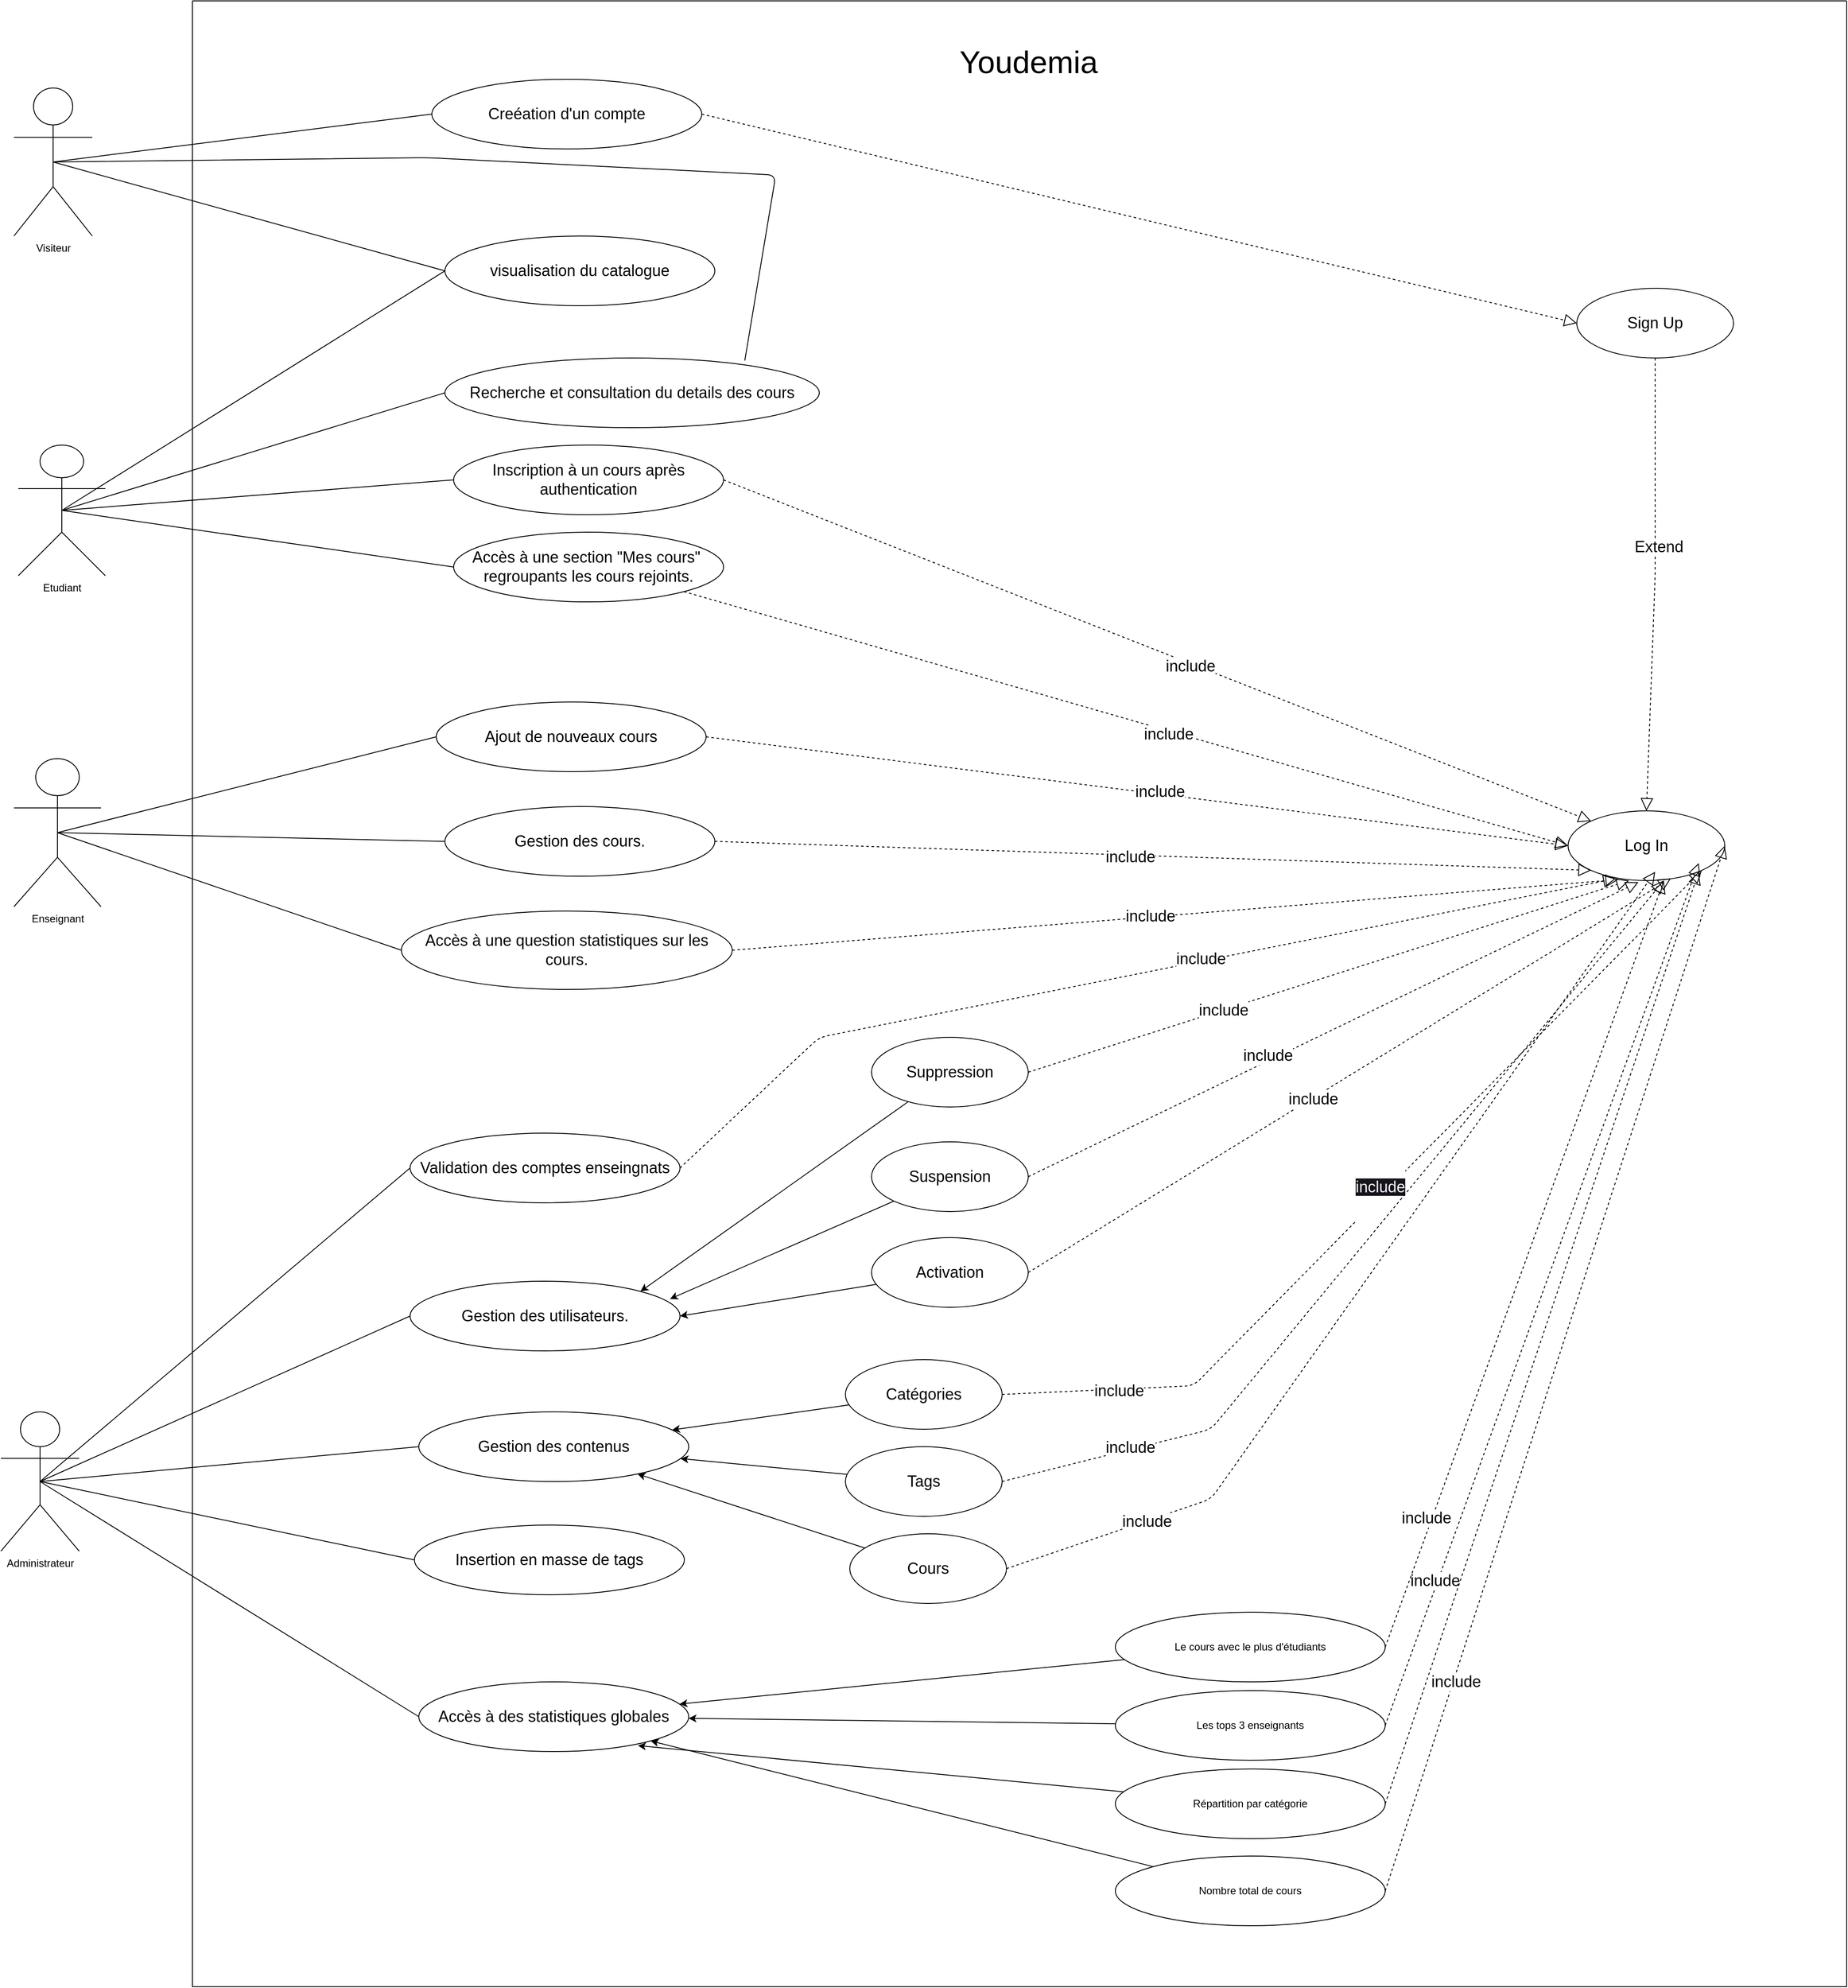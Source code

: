 <mxfile>
    <diagram id="NdAwrjkpHtVKGvw0Lvkc" name="Page-1">
        <mxGraphModel dx="1953" dy="1408" grid="1" gridSize="10" guides="1" tooltips="1" connect="1" arrows="1" fold="1" page="1" pageScale="1" pageWidth="850" pageHeight="1100" math="0" shadow="0">
            <root>
                <mxCell id="0"/>
                <mxCell id="1" parent="0"/>
                <mxCell id="2" value="Visiteur" style="shape=umlActor;verticalLabelPosition=bottom;verticalAlign=top;html=1;outlineConnect=0;" vertex="1" parent="1">
                    <mxGeometry x="85" y="130" width="90" height="170" as="geometry"/>
                </mxCell>
                <mxCell id="3" value="Etudiant" style="shape=umlActor;verticalLabelPosition=bottom;verticalAlign=top;html=1;outlineConnect=0;" vertex="1" parent="1">
                    <mxGeometry x="90" y="540" width="100" height="150" as="geometry"/>
                </mxCell>
                <mxCell id="5" value="Enseignant" style="shape=umlActor;verticalLabelPosition=bottom;verticalAlign=top;html=1;outlineConnect=0;" vertex="1" parent="1">
                    <mxGeometry x="85" y="900" width="100" height="170" as="geometry"/>
                </mxCell>
                <mxCell id="6" value="Administrateur" style="shape=umlActor;verticalLabelPosition=bottom;verticalAlign=top;html=1;outlineConnect=0;" vertex="1" parent="1">
                    <mxGeometry x="70" y="1650" width="90" height="160" as="geometry"/>
                </mxCell>
                <mxCell id="8" value="" style="swimlane;startSize=0;" vertex="1" parent="1">
                    <mxGeometry x="290" y="30" width="1900" height="2280" as="geometry"/>
                </mxCell>
                <mxCell id="9" value="&lt;font style=&quot;font-size: 18px;&quot;&gt;Creéation d'un compte&lt;/font&gt;" style="ellipse;whiteSpace=wrap;html=1;" vertex="1" parent="8">
                    <mxGeometry x="275" y="90" width="310" height="80" as="geometry"/>
                </mxCell>
                <mxCell id="11" value="&lt;font style=&quot;font-size: 18px;&quot;&gt;visualisation du catalogue&lt;/font&gt;" style="ellipse;whiteSpace=wrap;html=1;" vertex="1" parent="8">
                    <mxGeometry x="290" y="270" width="310" height="80" as="geometry"/>
                </mxCell>
                <mxCell id="12" value="&lt;font style=&quot;font-size: 18px;&quot;&gt;Recherche et consultation du details des cours&lt;/font&gt;" style="ellipse;whiteSpace=wrap;html=1;" vertex="1" parent="8">
                    <mxGeometry x="290" y="410" width="430" height="80" as="geometry"/>
                </mxCell>
                <mxCell id="13" value="&lt;font style=&quot;font-size: 18px;&quot;&gt;Inscription à un cours après authentication&lt;/font&gt;" style="ellipse;whiteSpace=wrap;html=1;" vertex="1" parent="8">
                    <mxGeometry x="300" y="510" width="310" height="80" as="geometry"/>
                </mxCell>
                <mxCell id="14" value="&lt;font style=&quot;font-size: 18px;&quot;&gt;Accès à une section &quot;Mes cours&quot;&amp;nbsp; regroupants les cours rejoints.&lt;/font&gt;" style="ellipse;whiteSpace=wrap;html=1;" vertex="1" parent="8">
                    <mxGeometry x="300" y="610" width="310" height="80" as="geometry"/>
                </mxCell>
                <mxCell id="16" value="&lt;font style=&quot;font-size: 18px;&quot;&gt;Ajout de nouveaux cours&lt;/font&gt;" style="ellipse;whiteSpace=wrap;html=1;" vertex="1" parent="8">
                    <mxGeometry x="280" y="805" width="310" height="80" as="geometry"/>
                </mxCell>
                <mxCell id="17" value="&lt;font style=&quot;font-size: 18px;&quot;&gt;Gestion des cours.&lt;/font&gt;" style="ellipse;whiteSpace=wrap;html=1;" vertex="1" parent="8">
                    <mxGeometry x="290" y="925" width="310" height="80" as="geometry"/>
                </mxCell>
                <mxCell id="27" value="&lt;font style=&quot;font-size: 18px;&quot;&gt;Accès à une question statistiques sur les cours.&lt;/font&gt;" style="ellipse;whiteSpace=wrap;html=1;" vertex="1" parent="8">
                    <mxGeometry x="240" y="1045" width="380" height="90" as="geometry"/>
                </mxCell>
                <mxCell id="29" value="&lt;font style=&quot;font-size: 18px;&quot;&gt;Validation des comptes enseingnats&lt;/font&gt;" style="ellipse;whiteSpace=wrap;html=1;" vertex="1" parent="8">
                    <mxGeometry x="250" y="1300" width="310" height="80" as="geometry"/>
                </mxCell>
                <mxCell id="30" value="&lt;font style=&quot;font-size: 18px;&quot;&gt;Gestion des utilisateurs.&lt;/font&gt;" style="ellipse;whiteSpace=wrap;html=1;" vertex="1" parent="8">
                    <mxGeometry x="250" y="1470" width="310" height="80" as="geometry"/>
                </mxCell>
                <mxCell id="31" value="&lt;font style=&quot;font-size: 18px;&quot;&gt;Gestion des contenus&lt;/font&gt;" style="ellipse;whiteSpace=wrap;html=1;" vertex="1" parent="8">
                    <mxGeometry x="260" y="1620" width="310" height="80" as="geometry"/>
                </mxCell>
                <mxCell id="32" value="&lt;font style=&quot;font-size: 18px;&quot;&gt;Insertion en masse de tags&lt;/font&gt;" style="ellipse;whiteSpace=wrap;html=1;" vertex="1" parent="8">
                    <mxGeometry x="255" y="1750" width="310" height="80" as="geometry"/>
                </mxCell>
                <mxCell id="33" value="&lt;font style=&quot;font-size: 18px;&quot;&gt;Accès à des statistiques globales&lt;/font&gt;" style="ellipse;whiteSpace=wrap;html=1;" vertex="1" parent="8">
                    <mxGeometry x="260" y="1930" width="310" height="80" as="geometry"/>
                </mxCell>
                <mxCell id="71" style="edgeStyle=none;html=1;fontSize=18;" edge="1" parent="8" source="34" target="33">
                    <mxGeometry relative="1" as="geometry"/>
                </mxCell>
                <mxCell id="34" value="Les tops 3 enseignants" style="ellipse;whiteSpace=wrap;html=1;" vertex="1" parent="8">
                    <mxGeometry x="1060" y="1940" width="310" height="80" as="geometry"/>
                </mxCell>
                <mxCell id="70" style="edgeStyle=none;html=1;entryX=0.812;entryY=0.915;entryDx=0;entryDy=0;fontSize=18;entryPerimeter=0;" edge="1" parent="8" source="35" target="33">
                    <mxGeometry relative="1" as="geometry"/>
                </mxCell>
                <mxCell id="35" value="Répartition par catégorie" style="ellipse;whiteSpace=wrap;html=1;" vertex="1" parent="8">
                    <mxGeometry x="1060" y="2030" width="310" height="80" as="geometry"/>
                </mxCell>
                <mxCell id="69" style="edgeStyle=none;html=1;fontSize=18;" edge="1" parent="8" source="36" target="33">
                    <mxGeometry relative="1" as="geometry"/>
                </mxCell>
                <mxCell id="36" value="Nombre total de cours" style="ellipse;whiteSpace=wrap;html=1;" vertex="1" parent="8">
                    <mxGeometry x="1060" y="2130" width="310" height="80" as="geometry"/>
                </mxCell>
                <mxCell id="72" style="edgeStyle=none;html=1;fontSize=18;" edge="1" parent="8" source="37" target="33">
                    <mxGeometry relative="1" as="geometry"/>
                </mxCell>
                <mxCell id="37" value="Le cours avec le plus d'étudiants" style="ellipse;whiteSpace=wrap;html=1;" vertex="1" parent="8">
                    <mxGeometry x="1060" y="1850" width="310" height="80" as="geometry"/>
                </mxCell>
                <mxCell id="77" style="edgeStyle=none;html=1;entryX=0.963;entryY=0.255;entryDx=0;entryDy=0;entryPerimeter=0;fontSize=18;" edge="1" parent="8" source="38" target="30">
                    <mxGeometry relative="1" as="geometry"/>
                </mxCell>
                <mxCell id="38" value="&lt;font style=&quot;font-size: 18px;&quot;&gt;Suspension&lt;/font&gt;" style="ellipse;whiteSpace=wrap;html=1;" vertex="1" parent="8">
                    <mxGeometry x="780" y="1310" width="180" height="80" as="geometry"/>
                </mxCell>
                <mxCell id="74" style="edgeStyle=none;html=1;fontSize=18;" edge="1" parent="8" source="41" target="31">
                    <mxGeometry relative="1" as="geometry"/>
                </mxCell>
                <mxCell id="41" value="&lt;font style=&quot;font-size: 18px;&quot;&gt;Tags&lt;/font&gt;" style="ellipse;whiteSpace=wrap;html=1;" vertex="1" parent="8">
                    <mxGeometry x="750" y="1660" width="180" height="80" as="geometry"/>
                </mxCell>
                <mxCell id="75" style="edgeStyle=none;html=1;fontSize=18;" edge="1" parent="8" source="40" target="31">
                    <mxGeometry relative="1" as="geometry"/>
                </mxCell>
                <mxCell id="40" value="&lt;font style=&quot;font-size: 18px;&quot;&gt;Catégories&lt;/font&gt;" style="ellipse;whiteSpace=wrap;html=1;" vertex="1" parent="8">
                    <mxGeometry x="750" y="1560" width="180" height="80" as="geometry"/>
                </mxCell>
                <mxCell id="78" style="edgeStyle=none;html=1;entryX=1;entryY=0.5;entryDx=0;entryDy=0;fontSize=18;" edge="1" parent="8" source="39" target="30">
                    <mxGeometry relative="1" as="geometry"/>
                </mxCell>
                <mxCell id="39" value="&lt;font style=&quot;font-size: 18px;&quot;&gt;Activation&lt;/font&gt;" style="ellipse;whiteSpace=wrap;html=1;" vertex="1" parent="8">
                    <mxGeometry x="780" y="1420" width="180" height="80" as="geometry"/>
                </mxCell>
                <mxCell id="73" style="edgeStyle=none;html=1;fontSize=18;" edge="1" parent="8" source="44" target="31">
                    <mxGeometry relative="1" as="geometry"/>
                </mxCell>
                <mxCell id="44" value="&lt;font style=&quot;font-size: 18px;&quot;&gt;Cours&lt;/font&gt;" style="ellipse;whiteSpace=wrap;html=1;" vertex="1" parent="8">
                    <mxGeometry x="755" y="1760" width="180" height="80" as="geometry"/>
                </mxCell>
                <mxCell id="76" style="edgeStyle=none;html=1;entryX=1;entryY=0;entryDx=0;entryDy=0;fontSize=18;" edge="1" parent="8" source="43" target="30">
                    <mxGeometry relative="1" as="geometry"/>
                </mxCell>
                <mxCell id="43" value="&lt;font style=&quot;font-size: 18px;&quot;&gt;Suppression&lt;/font&gt;" style="ellipse;whiteSpace=wrap;html=1;" vertex="1" parent="8">
                    <mxGeometry x="780" y="1190" width="180" height="80" as="geometry"/>
                </mxCell>
                <mxCell id="53" value="&lt;font style=&quot;font-size: 18px;&quot;&gt;Sign Up&lt;/font&gt;" style="ellipse;whiteSpace=wrap;html=1;" vertex="1" parent="8">
                    <mxGeometry x="1590" y="330" width="180" height="80" as="geometry"/>
                </mxCell>
                <mxCell id="54" value="&lt;font style=&quot;font-size: 18px;&quot;&gt;Log In&lt;/font&gt;" style="ellipse;whiteSpace=wrap;html=1;" vertex="1" parent="8">
                    <mxGeometry x="1580" y="930" width="180" height="80" as="geometry"/>
                </mxCell>
                <mxCell id="79" value="" style="endArrow=block;dashed=1;endFill=0;endSize=12;html=1;fontSize=18;entryX=0;entryY=0.5;entryDx=0;entryDy=0;exitX=1;exitY=0.5;exitDx=0;exitDy=0;" edge="1" parent="8" source="9" target="53">
                    <mxGeometry width="160" relative="1" as="geometry">
                        <mxPoint x="595" y="129" as="sourcePoint"/>
                        <mxPoint x="755" y="129" as="targetPoint"/>
                    </mxGeometry>
                </mxCell>
                <mxCell id="88" value="" style="endArrow=block;dashed=1;endFill=0;endSize=12;html=1;fontSize=18;entryX=0.5;entryY=0;entryDx=0;entryDy=0;exitX=0.5;exitY=1;exitDx=0;exitDy=0;" edge="1" parent="8" source="53" target="54">
                    <mxGeometry width="160" relative="1" as="geometry">
                        <mxPoint x="675" y="220" as="sourcePoint"/>
                        <mxPoint x="1680" y="460" as="targetPoint"/>
                        <Array as="points">
                            <mxPoint x="1680" y="660"/>
                        </Array>
                    </mxGeometry>
                </mxCell>
                <mxCell id="114" value="Extend" style="edgeLabel;html=1;align=center;verticalAlign=middle;resizable=0;points=[];fontSize=18;" vertex="1" connectable="0" parent="88">
                    <mxGeometry x="-0.171" y="4" relative="1" as="geometry">
                        <mxPoint y="1" as="offset"/>
                    </mxGeometry>
                </mxCell>
                <mxCell id="86" value="" style="endArrow=block;dashed=1;endFill=0;endSize=12;html=1;fontSize=18;entryX=0;entryY=0;entryDx=0;entryDy=0;exitX=1;exitY=0.5;exitDx=0;exitDy=0;" edge="1" parent="8" source="13" target="54">
                    <mxGeometry width="160" relative="1" as="geometry">
                        <mxPoint x="655" y="200" as="sourcePoint"/>
                        <mxPoint x="1660" y="440" as="targetPoint"/>
                    </mxGeometry>
                </mxCell>
                <mxCell id="99" value="include" style="edgeLabel;html=1;align=center;verticalAlign=middle;resizable=0;points=[];fontSize=18;" vertex="1" connectable="0" parent="86">
                    <mxGeometry x="0.079" y="-3" relative="1" as="geometry">
                        <mxPoint x="-1" as="offset"/>
                    </mxGeometry>
                </mxCell>
                <mxCell id="87" value="" style="endArrow=block;dashed=1;endFill=0;endSize=12;html=1;fontSize=18;entryX=0;entryY=0.5;entryDx=0;entryDy=0;exitX=1;exitY=1;exitDx=0;exitDy=0;" edge="1" parent="8" source="14" target="54">
                    <mxGeometry width="160" relative="1" as="geometry">
                        <mxPoint x="665" y="210" as="sourcePoint"/>
                        <mxPoint x="1670" y="450" as="targetPoint"/>
                    </mxGeometry>
                </mxCell>
                <mxCell id="100" value="include" style="edgeLabel;html=1;align=center;verticalAlign=middle;resizable=0;points=[];fontSize=18;" vertex="1" connectable="0" parent="87">
                    <mxGeometry x="0.098" y="-3" relative="1" as="geometry">
                        <mxPoint as="offset"/>
                    </mxGeometry>
                </mxCell>
                <mxCell id="85" value="" style="endArrow=block;dashed=1;endFill=0;endSize=12;html=1;fontSize=18;exitX=1;exitY=0.5;exitDx=0;exitDy=0;entryX=0;entryY=0.5;entryDx=0;entryDy=0;" edge="1" parent="8" source="16" target="54">
                    <mxGeometry width="160" relative="1" as="geometry">
                        <mxPoint x="645" y="190" as="sourcePoint"/>
                        <mxPoint x="1600" y="1460" as="targetPoint"/>
                    </mxGeometry>
                </mxCell>
                <mxCell id="101" value="include" style="edgeLabel;html=1;align=center;verticalAlign=middle;resizable=0;points=[];fontSize=18;" vertex="1" connectable="0" parent="85">
                    <mxGeometry x="0.052" y="3" relative="1" as="geometry">
                        <mxPoint as="offset"/>
                    </mxGeometry>
                </mxCell>
                <mxCell id="84" value="" style="endArrow=block;dashed=1;endFill=0;endSize=12;html=1;fontSize=18;entryX=0;entryY=1;entryDx=0;entryDy=0;exitX=1;exitY=0.5;exitDx=0;exitDy=0;" edge="1" parent="8" source="17" target="54">
                    <mxGeometry width="160" relative="1" as="geometry">
                        <mxPoint x="635" y="180" as="sourcePoint"/>
                        <mxPoint x="1640" y="420" as="targetPoint"/>
                    </mxGeometry>
                </mxCell>
                <mxCell id="102" value="include" style="edgeLabel;html=1;align=center;verticalAlign=middle;resizable=0;points=[];fontSize=18;" vertex="1" connectable="0" parent="84">
                    <mxGeometry x="-0.053" y="-2" relative="1" as="geometry">
                        <mxPoint as="offset"/>
                    </mxGeometry>
                </mxCell>
                <mxCell id="83" value="" style="endArrow=block;dashed=1;endFill=0;endSize=12;html=1;fontSize=18;entryX=0.32;entryY=0.987;entryDx=0;entryDy=0;exitX=1;exitY=0.5;exitDx=0;exitDy=0;entryPerimeter=0;" edge="1" parent="8" source="27" target="54">
                    <mxGeometry width="160" relative="1" as="geometry">
                        <mxPoint x="625" y="170" as="sourcePoint"/>
                        <mxPoint x="1630" y="410" as="targetPoint"/>
                    </mxGeometry>
                </mxCell>
                <mxCell id="103" value="include" style="edgeLabel;html=1;align=center;verticalAlign=middle;resizable=0;points=[];fontSize=18;" vertex="1" connectable="0" parent="83">
                    <mxGeometry x="-0.057" y="1" relative="1" as="geometry">
                        <mxPoint as="offset"/>
                    </mxGeometry>
                </mxCell>
                <mxCell id="82" value="" style="endArrow=block;dashed=1;endFill=0;endSize=12;html=1;fontSize=18;exitX=1;exitY=0.5;exitDx=0;exitDy=0;entryX=0.305;entryY=0.972;entryDx=0;entryDy=0;entryPerimeter=0;" edge="1" parent="8" source="29" target="54">
                    <mxGeometry width="160" relative="1" as="geometry">
                        <mxPoint x="615" y="160" as="sourcePoint"/>
                        <mxPoint x="1640" y="910" as="targetPoint"/>
                        <Array as="points">
                            <mxPoint x="720" y="1190"/>
                        </Array>
                    </mxGeometry>
                </mxCell>
                <mxCell id="104" value="include" style="edgeLabel;html=1;align=center;verticalAlign=middle;resizable=0;points=[];fontSize=18;" vertex="1" connectable="0" parent="82">
                    <mxGeometry x="0.157" y="3" relative="1" as="geometry">
                        <mxPoint as="offset"/>
                    </mxGeometry>
                </mxCell>
                <mxCell id="92" value="&#10;&lt;span style=&quot;color: rgb(240, 240, 240); font-family: Helvetica; font-size: 18px; font-style: normal; font-variant-ligatures: normal; font-variant-caps: normal; font-weight: 400; letter-spacing: normal; orphans: 2; text-align: center; text-indent: 0px; text-transform: none; widows: 2; word-spacing: 0px; -webkit-text-stroke-width: 0px; background-color: rgb(24, 20, 29); text-decoration-thickness: initial; text-decoration-style: initial; text-decoration-color: initial; float: none; display: inline !important;&quot;&gt;include&lt;/span&gt;&#10;&#10;" style="endArrow=block;dashed=1;endFill=0;endSize=12;html=1;fontSize=18;exitX=1;exitY=0.5;exitDx=0;exitDy=0;entryX=1;entryY=1;entryDx=0;entryDy=0;" edge="1" parent="8" source="40" target="54">
                    <mxGeometry width="160" relative="1" as="geometry">
                        <mxPoint x="1160.0" y="1340" as="sourcePoint"/>
                        <mxPoint x="1675" y="1040" as="targetPoint"/>
                        <Array as="points">
                            <mxPoint x="1150" y="1590"/>
                        </Array>
                    </mxGeometry>
                </mxCell>
                <mxCell id="108" value="include" style="edgeLabel;html=1;align=center;verticalAlign=middle;resizable=0;points=[];fontSize=18;" vertex="1" connectable="0" parent="92">
                    <mxGeometry x="-0.746" y="-2" relative="1" as="geometry">
                        <mxPoint as="offset"/>
                    </mxGeometry>
                </mxCell>
                <mxCell id="91" value="" style="endArrow=block;dashed=1;endFill=0;endSize=12;html=1;fontSize=18;exitX=1;exitY=0.5;exitDx=0;exitDy=0;entryX=0.656;entryY=0.969;entryDx=0;entryDy=0;entryPerimeter=0;" edge="1" parent="8" source="39" target="54">
                    <mxGeometry width="160" relative="1" as="geometry">
                        <mxPoint x="1150.0" y="1330" as="sourcePoint"/>
                        <mxPoint x="1665" y="1030" as="targetPoint"/>
                    </mxGeometry>
                </mxCell>
                <mxCell id="107" value="include" style="edgeLabel;html=1;align=center;verticalAlign=middle;resizable=0;points=[];fontSize=18;" vertex="1" connectable="0" parent="91">
                    <mxGeometry x="-0.115" y="-1" relative="1" as="geometry">
                        <mxPoint as="offset"/>
                    </mxGeometry>
                </mxCell>
                <mxCell id="90" value="" style="endArrow=block;dashed=1;endFill=0;endSize=12;html=1;fontSize=18;exitX=1;exitY=0.5;exitDx=0;exitDy=0;entryX=0.449;entryY=1.023;entryDx=0;entryDy=0;entryPerimeter=0;" edge="1" parent="8" source="38" target="54">
                    <mxGeometry width="160" relative="1" as="geometry">
                        <mxPoint x="1140.0" y="1320" as="sourcePoint"/>
                        <mxPoint x="1655" y="1020" as="targetPoint"/>
                    </mxGeometry>
                </mxCell>
                <mxCell id="106" value="include" style="edgeLabel;html=1;align=center;verticalAlign=middle;resizable=0;points=[];fontSize=18;" vertex="1" connectable="0" parent="90">
                    <mxGeometry x="-0.209" y="6" relative="1" as="geometry">
                        <mxPoint as="offset"/>
                    </mxGeometry>
                </mxCell>
                <mxCell id="89" value="" style="endArrow=block;dashed=1;endFill=0;endSize=12;html=1;fontSize=18;exitX=1;exitY=0.5;exitDx=0;exitDy=0;" edge="1" parent="8" source="43">
                    <mxGeometry width="160" relative="1" as="geometry">
                        <mxPoint x="570.0" y="1350" as="sourcePoint"/>
                        <mxPoint x="1650" y="1010" as="targetPoint"/>
                    </mxGeometry>
                </mxCell>
                <mxCell id="105" value="include" style="edgeLabel;html=1;align=center;verticalAlign=middle;resizable=0;points=[];fontSize=18;" vertex="1" connectable="0" parent="89">
                    <mxGeometry x="-0.348" y="1" relative="1" as="geometry">
                        <mxPoint x="-1" y="1" as="offset"/>
                    </mxGeometry>
                </mxCell>
                <mxCell id="95" value="" style="endArrow=block;dashed=1;endFill=0;endSize=12;html=1;fontSize=18;exitX=1;exitY=0.5;exitDx=0;exitDy=0;entryX=1;entryY=0.5;entryDx=0;entryDy=0;" edge="1" parent="8" source="36" target="54">
                    <mxGeometry width="160" relative="1" as="geometry">
                        <mxPoint x="1190.0" y="1370" as="sourcePoint"/>
                        <mxPoint x="1705" y="1070" as="targetPoint"/>
                    </mxGeometry>
                </mxCell>
                <mxCell id="113" value="include" style="edgeLabel;html=1;align=center;verticalAlign=middle;resizable=0;points=[];fontSize=18;" vertex="1" connectable="0" parent="95">
                    <mxGeometry x="-0.598" y="-2" relative="1" as="geometry">
                        <mxPoint as="offset"/>
                    </mxGeometry>
                </mxCell>
                <mxCell id="93" value="" style="endArrow=block;dashed=1;endFill=0;endSize=12;html=1;fontSize=18;exitX=1;exitY=0.5;exitDx=0;exitDy=0;" edge="1" parent="8" source="34">
                    <mxGeometry width="160" relative="1" as="geometry">
                        <mxPoint x="1422.5" y="2070" as="sourcePoint"/>
                        <mxPoint x="1730" y="990" as="targetPoint"/>
                    </mxGeometry>
                </mxCell>
                <mxCell id="112" value="include" style="edgeLabel;html=1;align=center;verticalAlign=middle;resizable=0;points=[];fontSize=18;" vertex="1" connectable="0" parent="93">
                    <mxGeometry x="-0.667" y="3" relative="1" as="geometry">
                        <mxPoint as="offset"/>
                    </mxGeometry>
                </mxCell>
                <mxCell id="94" value="" style="endArrow=block;dashed=1;endFill=0;endSize=12;html=1;fontSize=18;exitX=1;exitY=0.5;exitDx=0;exitDy=0;" edge="1" parent="8" source="35">
                    <mxGeometry width="160" relative="1" as="geometry">
                        <mxPoint x="1320.0" y="2060" as="sourcePoint"/>
                        <mxPoint x="1730" y="1000" as="targetPoint"/>
                    </mxGeometry>
                </mxCell>
                <mxCell id="45" value="&lt;font style=&quot;font-size: 36px;&quot;&gt;Youdemia&lt;/font&gt;" style="text;html=1;align=center;verticalAlign=middle;resizable=0;points=[];autosize=1;strokeColor=none;fillColor=none;fontSize=18;" vertex="1" parent="1">
                    <mxGeometry x="1160" y="70" width="180" height="60" as="geometry"/>
                </mxCell>
                <mxCell id="49" value="" style="endArrow=none;html=1;fontSize=36;exitX=0.5;exitY=0.5;exitDx=0;exitDy=0;exitPerimeter=0;entryX=0;entryY=0.5;entryDx=0;entryDy=0;" edge="1" parent="1" source="3" target="11">
                    <mxGeometry width="50" height="50" relative="1" as="geometry">
                        <mxPoint x="190" y="730" as="sourcePoint"/>
                        <mxPoint x="530" y="360" as="targetPoint"/>
                    </mxGeometry>
                </mxCell>
                <mxCell id="51" value="" style="endArrow=none;html=1;fontSize=36;exitX=0.5;exitY=0.5;exitDx=0;exitDy=0;exitPerimeter=0;entryX=0;entryY=0.5;entryDx=0;entryDy=0;" edge="1" parent="1" source="2" target="9">
                    <mxGeometry width="50" height="50" relative="1" as="geometry">
                        <mxPoint x="120" y="250" as="sourcePoint"/>
                        <mxPoint x="520" y="170" as="targetPoint"/>
                        <Array as="points"/>
                    </mxGeometry>
                </mxCell>
                <mxCell id="56" value="" style="endArrow=none;html=1;fontSize=36;exitX=0.5;exitY=0.5;exitDx=0;exitDy=0;exitPerimeter=0;entryX=0;entryY=0.5;entryDx=0;entryDy=0;" edge="1" parent="1" source="3" target="12">
                    <mxGeometry width="50" height="50" relative="1" as="geometry">
                        <mxPoint x="200" y="740" as="sourcePoint"/>
                        <mxPoint x="540" y="490" as="targetPoint"/>
                    </mxGeometry>
                </mxCell>
                <mxCell id="58" value="" style="endArrow=none;html=1;fontSize=36;exitX=0.5;exitY=0.5;exitDx=0;exitDy=0;exitPerimeter=0;entryX=0;entryY=0.5;entryDx=0;entryDy=0;entryPerimeter=0;" edge="1" parent="1" source="3" target="14">
                    <mxGeometry width="50" height="50" relative="1" as="geometry">
                        <mxPoint x="200" y="780" as="sourcePoint"/>
                        <mxPoint x="550" y="690" as="targetPoint"/>
                    </mxGeometry>
                </mxCell>
                <mxCell id="55" value="" style="endArrow=none;html=1;fontSize=36;entryX=0.801;entryY=0.037;entryDx=0;entryDy=0;entryPerimeter=0;exitX=0.5;exitY=0.5;exitDx=0;exitDy=0;exitPerimeter=0;" edge="1" parent="1" source="2" target="12">
                    <mxGeometry width="50" height="50" relative="1" as="geometry">
                        <mxPoint x="190" y="300" as="sourcePoint"/>
                        <mxPoint x="530" y="240" as="targetPoint"/>
                        <Array as="points">
                            <mxPoint x="560" y="210"/>
                            <mxPoint x="960" y="230"/>
                            <mxPoint x="950" y="290"/>
                        </Array>
                    </mxGeometry>
                </mxCell>
                <mxCell id="60" value="" style="endArrow=none;html=1;fontSize=36;entryX=0;entryY=0.5;entryDx=0;entryDy=0;exitX=0.5;exitY=0.5;exitDx=0;exitDy=0;exitPerimeter=0;" edge="1" parent="1" source="5" target="27">
                    <mxGeometry width="50" height="50" relative="1" as="geometry">
                        <mxPoint x="220" y="820" as="sourcePoint"/>
                        <mxPoint x="570" y="530" as="targetPoint"/>
                    </mxGeometry>
                </mxCell>
                <mxCell id="61" value="" style="endArrow=none;html=1;fontSize=36;exitX=0.5;exitY=0.5;exitDx=0;exitDy=0;exitPerimeter=0;entryX=0;entryY=0.5;entryDx=0;entryDy=0;" edge="1" parent="1" source="5" target="17">
                    <mxGeometry width="50" height="50" relative="1" as="geometry">
                        <mxPoint x="230" y="830" as="sourcePoint"/>
                        <mxPoint x="540" y="955" as="targetPoint"/>
                    </mxGeometry>
                </mxCell>
                <mxCell id="62" value="" style="endArrow=none;html=1;fontSize=36;exitX=0.5;exitY=0.5;exitDx=0;exitDy=0;exitPerimeter=0;entryX=0;entryY=0.5;entryDx=0;entryDy=0;" edge="1" parent="1" source="5" target="16">
                    <mxGeometry width="50" height="50" relative="1" as="geometry">
                        <mxPoint x="140" y="970" as="sourcePoint"/>
                        <mxPoint x="520" y="840" as="targetPoint"/>
                    </mxGeometry>
                </mxCell>
                <mxCell id="63" value="" style="endArrow=none;html=1;fontSize=36;entryX=0;entryY=0.5;entryDx=0;entryDy=0;exitX=0.5;exitY=0.5;exitDx=0;exitDy=0;exitPerimeter=0;" edge="1" parent="1" source="6" target="29">
                    <mxGeometry width="50" height="50" relative="1" as="geometry">
                        <mxPoint x="145" y="920" as="sourcePoint"/>
                        <mxPoint x="560.0" y="1230" as="targetPoint"/>
                    </mxGeometry>
                </mxCell>
                <mxCell id="64" value="" style="endArrow=none;html=1;fontSize=36;entryX=0;entryY=0.5;entryDx=0;entryDy=0;exitX=0.5;exitY=0.5;exitDx=0;exitDy=0;exitPerimeter=0;" edge="1" parent="1" source="6" target="33">
                    <mxGeometry width="50" height="50" relative="1" as="geometry">
                        <mxPoint x="125" y="1740" as="sourcePoint"/>
                        <mxPoint x="560.0" y="1340" as="targetPoint"/>
                    </mxGeometry>
                </mxCell>
                <mxCell id="65" value="" style="endArrow=none;html=1;fontSize=36;entryX=0;entryY=0.5;entryDx=0;entryDy=0;exitX=0.5;exitY=0.5;exitDx=0;exitDy=0;exitPerimeter=0;" edge="1" parent="1" source="6" target="32">
                    <mxGeometry width="50" height="50" relative="1" as="geometry">
                        <mxPoint x="135" y="1750" as="sourcePoint"/>
                        <mxPoint x="570.0" y="1350" as="targetPoint"/>
                    </mxGeometry>
                </mxCell>
                <mxCell id="66" value="" style="endArrow=none;html=1;fontSize=36;entryX=0;entryY=0.5;entryDx=0;entryDy=0;exitX=0.5;exitY=0.5;exitDx=0;exitDy=0;exitPerimeter=0;" edge="1" parent="1" source="6" target="31">
                    <mxGeometry width="50" height="50" relative="1" as="geometry">
                        <mxPoint x="145" y="1760" as="sourcePoint"/>
                        <mxPoint x="580.0" y="1360" as="targetPoint"/>
                    </mxGeometry>
                </mxCell>
                <mxCell id="67" value="" style="endArrow=none;html=1;fontSize=36;entryX=0;entryY=0.5;entryDx=0;entryDy=0;exitX=0.5;exitY=0.5;exitDx=0;exitDy=0;exitPerimeter=0;" edge="1" parent="1" source="6" target="30">
                    <mxGeometry width="50" height="50" relative="1" as="geometry">
                        <mxPoint x="155" y="1770" as="sourcePoint"/>
                        <mxPoint x="590.0" y="1370" as="targetPoint"/>
                    </mxGeometry>
                </mxCell>
                <mxCell id="50" value="" style="endArrow=none;html=1;fontSize=36;exitX=0.5;exitY=0.5;exitDx=0;exitDy=0;exitPerimeter=0;entryX=0;entryY=0.5;entryDx=0;entryDy=0;" edge="1" parent="1" source="2" target="11">
                    <mxGeometry width="50" height="50" relative="1" as="geometry">
                        <mxPoint x="190" y="330" as="sourcePoint"/>
                        <mxPoint x="530" y="320" as="targetPoint"/>
                    </mxGeometry>
                </mxCell>
                <mxCell id="57" value="" style="endArrow=none;html=1;fontSize=36;exitX=0.5;exitY=0.5;exitDx=0;exitDy=0;exitPerimeter=0;entryX=0;entryY=0.5;entryDx=0;entryDy=0;" edge="1" parent="1" source="3" target="13">
                    <mxGeometry width="50" height="50" relative="1" as="geometry">
                        <mxPoint x="200" y="760" as="sourcePoint"/>
                        <mxPoint x="560" y="590" as="targetPoint"/>
                    </mxGeometry>
                </mxCell>
                <mxCell id="96" value="" style="endArrow=block;dashed=1;endFill=0;endSize=12;html=1;fontSize=18;exitX=1;exitY=0.5;exitDx=0;exitDy=0;" edge="1" parent="1" source="37">
                    <mxGeometry width="160" relative="1" as="geometry">
                        <mxPoint x="1490.0" y="1410" as="sourcePoint"/>
                        <mxPoint x="1980" y="1040" as="targetPoint"/>
                    </mxGeometry>
                </mxCell>
                <mxCell id="111" value="include" style="edgeLabel;html=1;align=center;verticalAlign=middle;resizable=0;points=[];fontSize=18;" vertex="1" connectable="0" parent="96">
                    <mxGeometry x="-0.667" y="7" relative="1" as="geometry">
                        <mxPoint y="1" as="offset"/>
                    </mxGeometry>
                </mxCell>
                <mxCell id="97" value="" style="endArrow=block;dashed=1;endFill=0;endSize=12;html=1;fontSize=18;exitX=1;exitY=0.5;exitDx=0;exitDy=0;" edge="1" parent="1" source="44">
                    <mxGeometry width="160" relative="1" as="geometry">
                        <mxPoint x="1500.0" y="1420" as="sourcePoint"/>
                        <mxPoint x="1970" y="1030" as="targetPoint"/>
                        <Array as="points">
                            <mxPoint x="1460" y="1750"/>
                        </Array>
                    </mxGeometry>
                </mxCell>
                <mxCell id="110" value="include" style="edgeLabel;html=1;align=center;verticalAlign=middle;resizable=0;points=[];fontSize=18;" vertex="1" connectable="0" parent="97">
                    <mxGeometry x="-0.698" y="-1" relative="1" as="geometry">
                        <mxPoint x="-1" as="offset"/>
                    </mxGeometry>
                </mxCell>
                <mxCell id="98" value="" style="endArrow=block;dashed=1;endFill=0;endSize=12;html=1;fontSize=18;exitX=1;exitY=0.5;exitDx=0;exitDy=0;" edge="1" parent="1" source="41">
                    <mxGeometry width="160" relative="1" as="geometry">
                        <mxPoint x="1510.0" y="1430" as="sourcePoint"/>
                        <mxPoint x="1980" y="1040" as="targetPoint"/>
                        <Array as="points">
                            <mxPoint x="1460" y="1670"/>
                        </Array>
                    </mxGeometry>
                </mxCell>
                <mxCell id="109" value="include" style="edgeLabel;html=1;align=center;verticalAlign=middle;resizable=0;points=[];fontSize=18;" vertex="1" connectable="0" parent="98">
                    <mxGeometry x="-0.717" y="3" relative="1" as="geometry">
                        <mxPoint x="1" as="offset"/>
                    </mxGeometry>
                </mxCell>
            </root>
        </mxGraphModel>
    </diagram>
</mxfile>